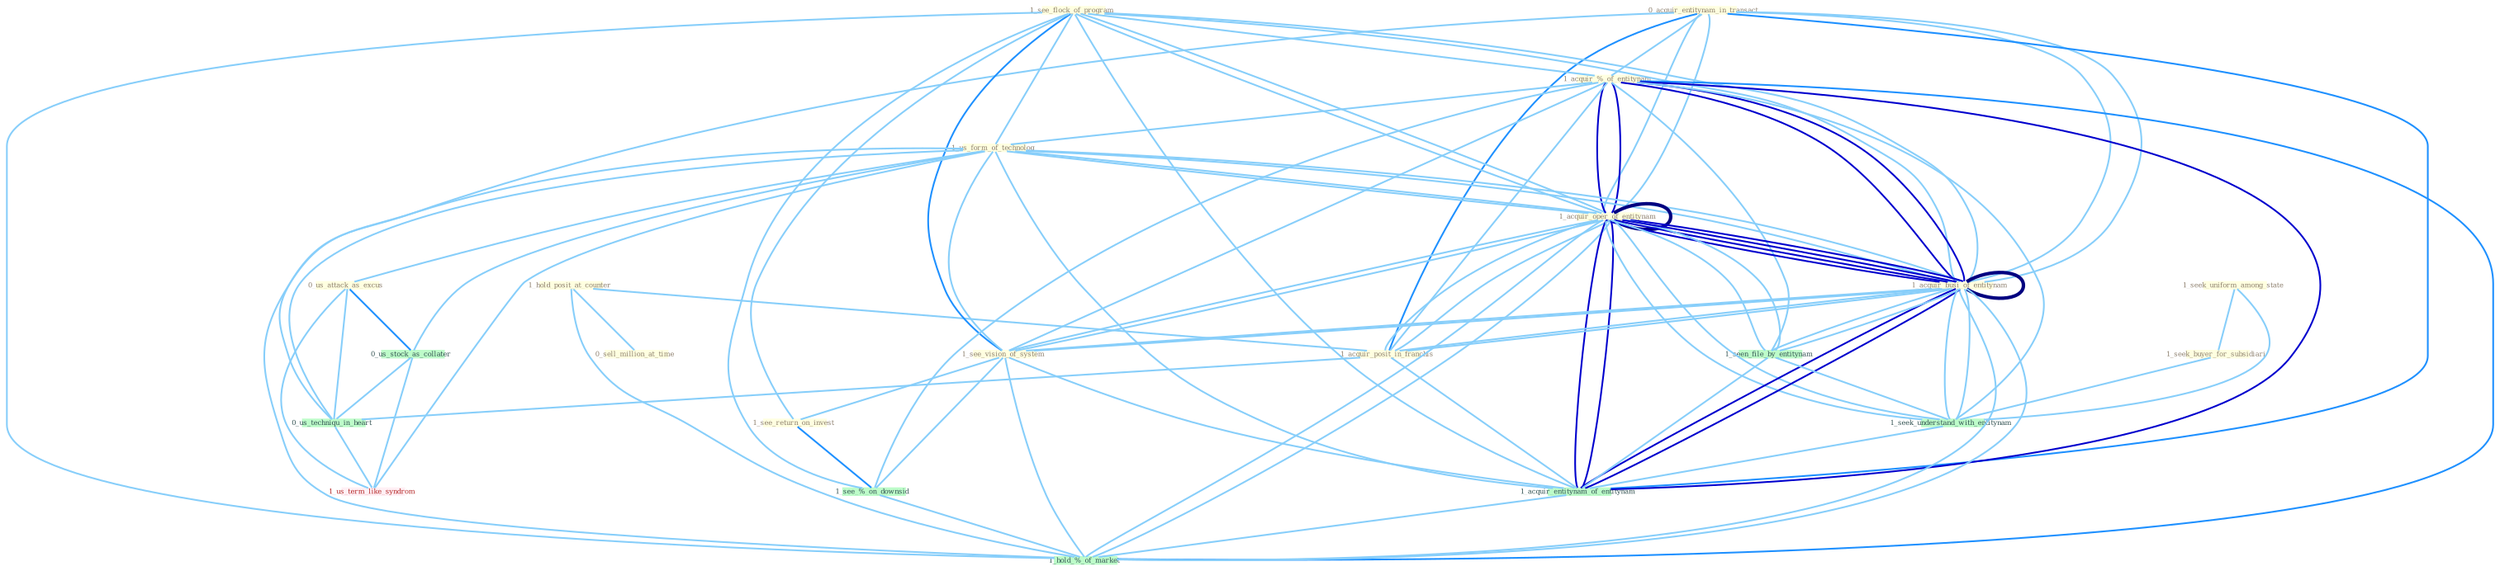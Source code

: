 Graph G{ 
    node
    [shape=polygon,style=filled,width=.5,height=.06,color="#BDFCC9",fixedsize=true,fontsize=4,
    fontcolor="#2f4f4f"];
    {node
    [color="#ffffe0", fontcolor="#8b7d6b"] "1_hold_posit_at_counter " "0_acquir_entitynam_in_transact " "0_sell_million_at_time " "1_see_flock_of_program " "1_acquir_%_of_entitynam " "1_us_form_of_technolog " "1_acquir_oper_of_entitynam " "1_acquir_busi_of_entitynam " "1_seek_uniform_among_state " "1_acquir_oper_of_entitynam " "0_us_attack_as_excus " "1_acquir_busi_of_entitynam " "1_see_vision_of_system " "1_acquir_posit_in_franchis " "1_see_return_on_invest " "1_seek_buyer_for_subsidiari "}
{node [color="#fff0f5", fontcolor="#b22222"] "1_us_term_like_syndrom "}
edge [color="#B0E2FF"];

	"1_hold_posit_at_counter " -- "0_sell_million_at_time " [w="1", color="#87cefa" ];
	"1_hold_posit_at_counter " -- "1_acquir_posit_in_franchis " [w="1", color="#87cefa" ];
	"1_hold_posit_at_counter " -- "1_hold_%_of_market " [w="1", color="#87cefa" ];
	"0_acquir_entitynam_in_transact " -- "1_acquir_%_of_entitynam " [w="1", color="#87cefa" ];
	"0_acquir_entitynam_in_transact " -- "1_acquir_oper_of_entitynam " [w="1", color="#87cefa" ];
	"0_acquir_entitynam_in_transact " -- "1_acquir_busi_of_entitynam " [w="1", color="#87cefa" ];
	"0_acquir_entitynam_in_transact " -- "1_acquir_oper_of_entitynam " [w="1", color="#87cefa" ];
	"0_acquir_entitynam_in_transact " -- "1_acquir_busi_of_entitynam " [w="1", color="#87cefa" ];
	"0_acquir_entitynam_in_transact " -- "1_acquir_posit_in_franchis " [w="2", color="#1e90ff" , len=0.8];
	"0_acquir_entitynam_in_transact " -- "1_acquir_entitynam_of_entitynam " [w="2", color="#1e90ff" , len=0.8];
	"0_acquir_entitynam_in_transact " -- "0_us_techniqu_in_heart " [w="1", color="#87cefa" ];
	"1_see_flock_of_program " -- "1_acquir_%_of_entitynam " [w="1", color="#87cefa" ];
	"1_see_flock_of_program " -- "1_us_form_of_technolog " [w="1", color="#87cefa" ];
	"1_see_flock_of_program " -- "1_acquir_oper_of_entitynam " [w="1", color="#87cefa" ];
	"1_see_flock_of_program " -- "1_acquir_busi_of_entitynam " [w="1", color="#87cefa" ];
	"1_see_flock_of_program " -- "1_acquir_oper_of_entitynam " [w="1", color="#87cefa" ];
	"1_see_flock_of_program " -- "1_acquir_busi_of_entitynam " [w="1", color="#87cefa" ];
	"1_see_flock_of_program " -- "1_see_vision_of_system " [w="2", color="#1e90ff" , len=0.8];
	"1_see_flock_of_program " -- "1_see_return_on_invest " [w="1", color="#87cefa" ];
	"1_see_flock_of_program " -- "1_acquir_entitynam_of_entitynam " [w="1", color="#87cefa" ];
	"1_see_flock_of_program " -- "1_see_%_on_downsid " [w="1", color="#87cefa" ];
	"1_see_flock_of_program " -- "1_hold_%_of_market " [w="1", color="#87cefa" ];
	"1_acquir_%_of_entitynam " -- "1_us_form_of_technolog " [w="1", color="#87cefa" ];
	"1_acquir_%_of_entitynam " -- "1_acquir_oper_of_entitynam " [w="3", color="#0000cd" , len=0.6];
	"1_acquir_%_of_entitynam " -- "1_acquir_busi_of_entitynam " [w="3", color="#0000cd" , len=0.6];
	"1_acquir_%_of_entitynam " -- "1_acquir_oper_of_entitynam " [w="3", color="#0000cd" , len=0.6];
	"1_acquir_%_of_entitynam " -- "1_acquir_busi_of_entitynam " [w="3", color="#0000cd" , len=0.6];
	"1_acquir_%_of_entitynam " -- "1_see_vision_of_system " [w="1", color="#87cefa" ];
	"1_acquir_%_of_entitynam " -- "1_acquir_posit_in_franchis " [w="1", color="#87cefa" ];
	"1_acquir_%_of_entitynam " -- "1_seen_file_by_entitynam " [w="1", color="#87cefa" ];
	"1_acquir_%_of_entitynam " -- "1_seek_understand_with_entitynam " [w="1", color="#87cefa" ];
	"1_acquir_%_of_entitynam " -- "1_acquir_entitynam_of_entitynam " [w="3", color="#0000cd" , len=0.6];
	"1_acquir_%_of_entitynam " -- "1_see_%_on_downsid " [w="1", color="#87cefa" ];
	"1_acquir_%_of_entitynam " -- "1_hold_%_of_market " [w="2", color="#1e90ff" , len=0.8];
	"1_us_form_of_technolog " -- "1_acquir_oper_of_entitynam " [w="1", color="#87cefa" ];
	"1_us_form_of_technolog " -- "1_acquir_busi_of_entitynam " [w="1", color="#87cefa" ];
	"1_us_form_of_technolog " -- "1_acquir_oper_of_entitynam " [w="1", color="#87cefa" ];
	"1_us_form_of_technolog " -- "0_us_attack_as_excus " [w="1", color="#87cefa" ];
	"1_us_form_of_technolog " -- "1_acquir_busi_of_entitynam " [w="1", color="#87cefa" ];
	"1_us_form_of_technolog " -- "1_see_vision_of_system " [w="1", color="#87cefa" ];
	"1_us_form_of_technolog " -- "0_us_stock_as_collater " [w="1", color="#87cefa" ];
	"1_us_form_of_technolog " -- "1_acquir_entitynam_of_entitynam " [w="1", color="#87cefa" ];
	"1_us_form_of_technolog " -- "0_us_techniqu_in_heart " [w="1", color="#87cefa" ];
	"1_us_form_of_technolog " -- "1_us_term_like_syndrom " [w="1", color="#87cefa" ];
	"1_us_form_of_technolog " -- "1_hold_%_of_market " [w="1", color="#87cefa" ];
	"1_acquir_oper_of_entitynam " -- "1_acquir_busi_of_entitynam " [w="3", color="#0000cd" , len=0.6];
	"1_acquir_oper_of_entitynam " -- "1_acquir_oper_of_entitynam " [w="4", style=bold, color="#000080", len=0.4];
	"1_acquir_oper_of_entitynam " -- "1_acquir_busi_of_entitynam " [w="3", color="#0000cd" , len=0.6];
	"1_acquir_oper_of_entitynam " -- "1_see_vision_of_system " [w="1", color="#87cefa" ];
	"1_acquir_oper_of_entitynam " -- "1_acquir_posit_in_franchis " [w="1", color="#87cefa" ];
	"1_acquir_oper_of_entitynam " -- "1_seen_file_by_entitynam " [w="1", color="#87cefa" ];
	"1_acquir_oper_of_entitynam " -- "1_seek_understand_with_entitynam " [w="1", color="#87cefa" ];
	"1_acquir_oper_of_entitynam " -- "1_acquir_entitynam_of_entitynam " [w="3", color="#0000cd" , len=0.6];
	"1_acquir_oper_of_entitynam " -- "1_hold_%_of_market " [w="1", color="#87cefa" ];
	"1_acquir_busi_of_entitynam " -- "1_acquir_oper_of_entitynam " [w="3", color="#0000cd" , len=0.6];
	"1_acquir_busi_of_entitynam " -- "1_acquir_busi_of_entitynam " [w="4", style=bold, color="#000080", len=0.4];
	"1_acquir_busi_of_entitynam " -- "1_see_vision_of_system " [w="1", color="#87cefa" ];
	"1_acquir_busi_of_entitynam " -- "1_acquir_posit_in_franchis " [w="1", color="#87cefa" ];
	"1_acquir_busi_of_entitynam " -- "1_seen_file_by_entitynam " [w="1", color="#87cefa" ];
	"1_acquir_busi_of_entitynam " -- "1_seek_understand_with_entitynam " [w="1", color="#87cefa" ];
	"1_acquir_busi_of_entitynam " -- "1_acquir_entitynam_of_entitynam " [w="3", color="#0000cd" , len=0.6];
	"1_acquir_busi_of_entitynam " -- "1_hold_%_of_market " [w="1", color="#87cefa" ];
	"1_seek_uniform_among_state " -- "1_seek_buyer_for_subsidiari " [w="1", color="#87cefa" ];
	"1_seek_uniform_among_state " -- "1_seek_understand_with_entitynam " [w="1", color="#87cefa" ];
	"1_acquir_oper_of_entitynam " -- "1_acquir_busi_of_entitynam " [w="3", color="#0000cd" , len=0.6];
	"1_acquir_oper_of_entitynam " -- "1_see_vision_of_system " [w="1", color="#87cefa" ];
	"1_acquir_oper_of_entitynam " -- "1_acquir_posit_in_franchis " [w="1", color="#87cefa" ];
	"1_acquir_oper_of_entitynam " -- "1_seen_file_by_entitynam " [w="1", color="#87cefa" ];
	"1_acquir_oper_of_entitynam " -- "1_seek_understand_with_entitynam " [w="1", color="#87cefa" ];
	"1_acquir_oper_of_entitynam " -- "1_acquir_entitynam_of_entitynam " [w="3", color="#0000cd" , len=0.6];
	"1_acquir_oper_of_entitynam " -- "1_hold_%_of_market " [w="1", color="#87cefa" ];
	"0_us_attack_as_excus " -- "0_us_stock_as_collater " [w="2", color="#1e90ff" , len=0.8];
	"0_us_attack_as_excus " -- "0_us_techniqu_in_heart " [w="1", color="#87cefa" ];
	"0_us_attack_as_excus " -- "1_us_term_like_syndrom " [w="1", color="#87cefa" ];
	"1_acquir_busi_of_entitynam " -- "1_see_vision_of_system " [w="1", color="#87cefa" ];
	"1_acquir_busi_of_entitynam " -- "1_acquir_posit_in_franchis " [w="1", color="#87cefa" ];
	"1_acquir_busi_of_entitynam " -- "1_seen_file_by_entitynam " [w="1", color="#87cefa" ];
	"1_acquir_busi_of_entitynam " -- "1_seek_understand_with_entitynam " [w="1", color="#87cefa" ];
	"1_acquir_busi_of_entitynam " -- "1_acquir_entitynam_of_entitynam " [w="3", color="#0000cd" , len=0.6];
	"1_acquir_busi_of_entitynam " -- "1_hold_%_of_market " [w="1", color="#87cefa" ];
	"1_see_vision_of_system " -- "1_see_return_on_invest " [w="1", color="#87cefa" ];
	"1_see_vision_of_system " -- "1_acquir_entitynam_of_entitynam " [w="1", color="#87cefa" ];
	"1_see_vision_of_system " -- "1_see_%_on_downsid " [w="1", color="#87cefa" ];
	"1_see_vision_of_system " -- "1_hold_%_of_market " [w="1", color="#87cefa" ];
	"1_acquir_posit_in_franchis " -- "1_acquir_entitynam_of_entitynam " [w="1", color="#87cefa" ];
	"1_acquir_posit_in_franchis " -- "0_us_techniqu_in_heart " [w="1", color="#87cefa" ];
	"1_see_return_on_invest " -- "1_see_%_on_downsid " [w="2", color="#1e90ff" , len=0.8];
	"1_seek_buyer_for_subsidiari " -- "1_seek_understand_with_entitynam " [w="1", color="#87cefa" ];
	"1_seen_file_by_entitynam " -- "1_seek_understand_with_entitynam " [w="1", color="#87cefa" ];
	"1_seen_file_by_entitynam " -- "1_acquir_entitynam_of_entitynam " [w="1", color="#87cefa" ];
	"0_us_stock_as_collater " -- "0_us_techniqu_in_heart " [w="1", color="#87cefa" ];
	"0_us_stock_as_collater " -- "1_us_term_like_syndrom " [w="1", color="#87cefa" ];
	"1_seek_understand_with_entitynam " -- "1_acquir_entitynam_of_entitynam " [w="1", color="#87cefa" ];
	"1_acquir_entitynam_of_entitynam " -- "1_hold_%_of_market " [w="1", color="#87cefa" ];
	"0_us_techniqu_in_heart " -- "1_us_term_like_syndrom " [w="1", color="#87cefa" ];
	"1_see_%_on_downsid " -- "1_hold_%_of_market " [w="1", color="#87cefa" ];
}